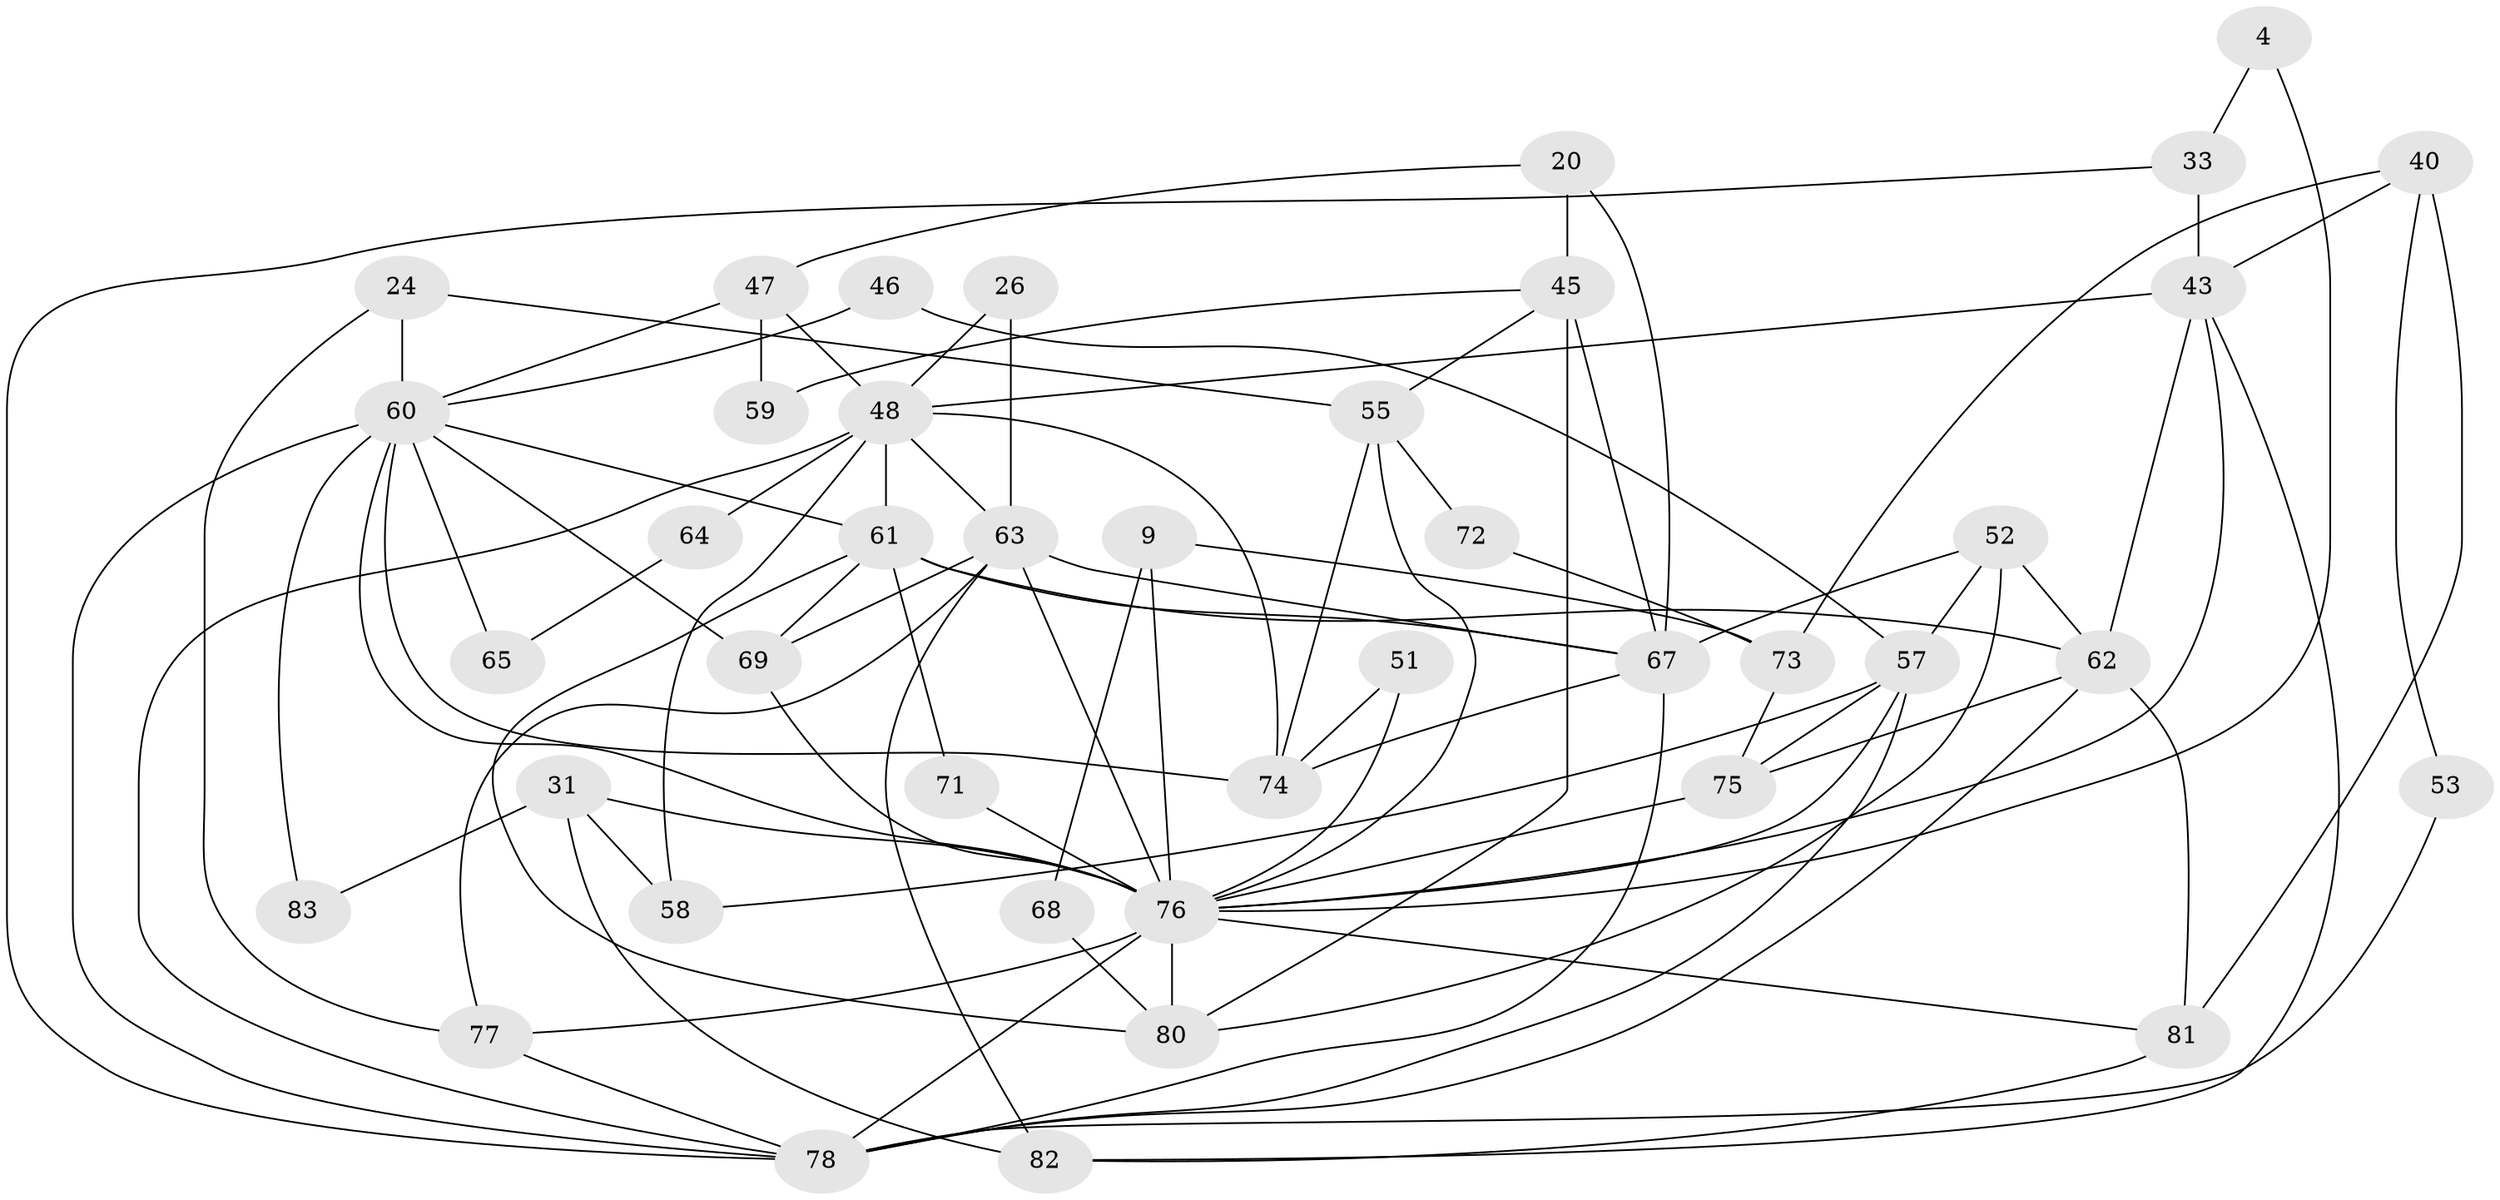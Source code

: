// original degree distribution, {3: 0.25301204819277107, 4: 0.21686746987951808, 2: 0.18072289156626506, 6: 0.07228915662650602, 7: 0.03614457831325301, 5: 0.20481927710843373, 8: 0.024096385542168676, 9: 0.012048192771084338}
// Generated by graph-tools (version 1.1) at 2025/51/03/09/25 04:51:04]
// undirected, 41 vertices, 91 edges
graph export_dot {
graph [start="1"]
  node [color=gray90,style=filled];
  4;
  9;
  20 [super="+13"];
  24;
  26;
  31;
  33 [super="+22"];
  40;
  43 [super="+16"];
  45 [super="+34"];
  46;
  47;
  48 [super="+29+17"];
  51;
  52;
  53;
  55;
  57 [super="+44"];
  58 [super="+42"];
  59;
  60 [super="+15+41"];
  61;
  62 [super="+49+23"];
  63 [super="+14+28"];
  64 [super="+54"];
  65;
  67 [super="+10+18+38"];
  68;
  69 [super="+66"];
  71;
  72;
  73;
  74 [super="+7"];
  75;
  76 [super="+70+50"];
  77 [super="+36"];
  78 [super="+6+56"];
  80 [super="+39"];
  81;
  82 [super="+79"];
  83;
  4 -- 33;
  4 -- 76;
  9 -- 73;
  9 -- 68;
  9 -- 76 [weight=2];
  20 -- 47;
  20 -- 45 [weight=2];
  20 -- 67;
  24 -- 55;
  24 -- 77;
  24 -- 60;
  26 -- 63;
  26 -- 48;
  31 -- 58;
  31 -- 82 [weight=2];
  31 -- 83;
  31 -- 76 [weight=2];
  33 -- 43 [weight=2];
  33 -- 78;
  40 -- 81;
  40 -- 53;
  40 -- 73;
  40 -- 43;
  43 -- 82 [weight=2];
  43 -- 48 [weight=2];
  43 -- 62;
  43 -- 76 [weight=2];
  45 -- 80 [weight=2];
  45 -- 67 [weight=2];
  45 -- 55;
  45 -- 59;
  46 -- 57;
  46 -- 60 [weight=2];
  47 -- 59;
  47 -- 60;
  47 -- 48;
  48 -- 64 [weight=2];
  48 -- 78 [weight=2];
  48 -- 74;
  48 -- 61;
  48 -- 63;
  48 -- 58;
  51 -- 74;
  51 -- 76;
  52 -- 62;
  52 -- 57;
  52 -- 67;
  52 -- 80;
  53 -- 78;
  55 -- 72;
  55 -- 74;
  55 -- 76;
  57 -- 75 [weight=2];
  57 -- 78 [weight=2];
  57 -- 58;
  57 -- 76;
  60 -- 69;
  60 -- 74 [weight=3];
  60 -- 83;
  60 -- 65;
  60 -- 78 [weight=3];
  60 -- 61;
  60 -- 76;
  61 -- 62;
  61 -- 71;
  61 -- 67 [weight=2];
  61 -- 80 [weight=2];
  61 -- 69;
  62 -- 81;
  62 -- 78;
  62 -- 75;
  63 -- 82;
  63 -- 67 [weight=3];
  63 -- 77 [weight=2];
  63 -- 69 [weight=2];
  63 -- 76 [weight=2];
  64 -- 65 [weight=2];
  67 -- 78 [weight=2];
  67 -- 74 [weight=2];
  68 -- 80;
  69 -- 76;
  71 -- 76;
  72 -- 73;
  73 -- 75;
  75 -- 76;
  76 -- 81;
  76 -- 77 [weight=3];
  76 -- 78;
  76 -- 80 [weight=2];
  77 -- 78;
  81 -- 82;
}
